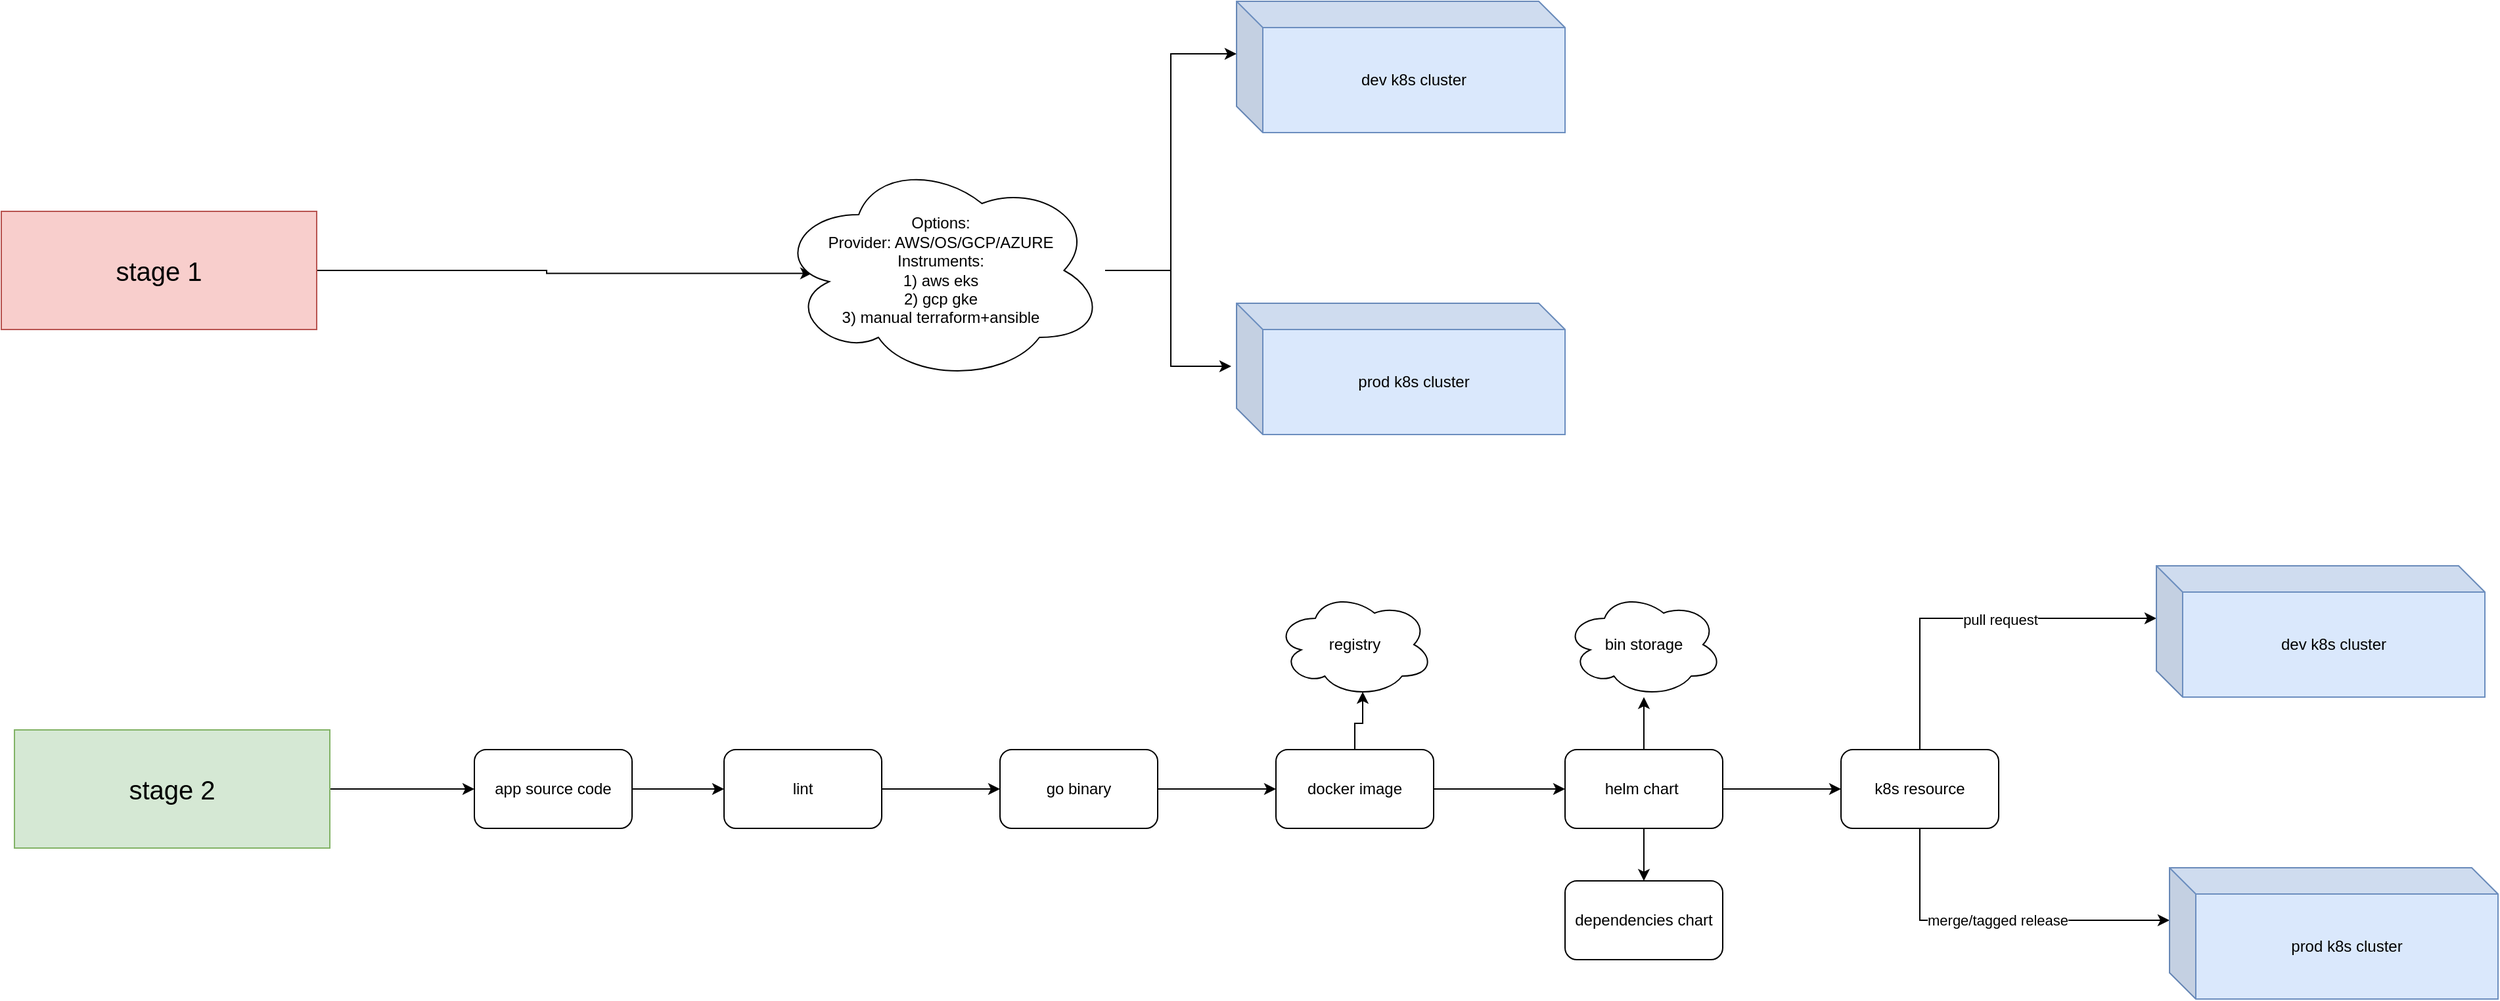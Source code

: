 <mxfile version="13.6.2"><diagram id="cjBUYAalS5kv9qtQgOAM" name="Page-1"><mxGraphModel dx="3332" dy="1023" grid="1" gridSize="10" guides="1" tooltips="1" connect="1" arrows="1" fold="1" page="1" pageScale="1" pageWidth="1600" pageHeight="900" math="0" shadow="0"><root><mxCell id="0"/><mxCell id="1" parent="0"/><mxCell id="nlqSin6MTP1n3uuzm-iK-6" style="edgeStyle=orthogonalEdgeStyle;rounded=0;orthogonalLoop=1;jettySize=auto;html=1;entryX=0.108;entryY=0.513;entryDx=0;entryDy=0;entryPerimeter=0;" edge="1" parent="1" source="nlqSin6MTP1n3uuzm-iK-1" target="nlqSin6MTP1n3uuzm-iK-5"><mxGeometry relative="1" as="geometry"/></mxCell><mxCell id="nlqSin6MTP1n3uuzm-iK-1" value="&lt;font style=&quot;font-size: 20px&quot;&gt;stage 1&lt;/font&gt;" style="rounded=0;whiteSpace=wrap;html=1;fillColor=#f8cecc;strokeColor=#b85450;" vertex="1" parent="1"><mxGeometry x="-140" y="240" width="240" height="90" as="geometry"/></mxCell><mxCell id="nlqSin6MTP1n3uuzm-iK-30" style="edgeStyle=orthogonalEdgeStyle;rounded=0;orthogonalLoop=1;jettySize=auto;html=1;entryX=0;entryY=0.5;entryDx=0;entryDy=0;" edge="1" parent="1" source="nlqSin6MTP1n3uuzm-iK-2" target="nlqSin6MTP1n3uuzm-iK-29"><mxGeometry relative="1" as="geometry"/></mxCell><mxCell id="nlqSin6MTP1n3uuzm-iK-2" value="&lt;font style=&quot;font-size: 20px&quot;&gt;stage 2&lt;/font&gt;" style="rounded=0;whiteSpace=wrap;html=1;fillColor=#d5e8d4;strokeColor=#82b366;" vertex="1" parent="1"><mxGeometry x="-130" y="635" width="240" height="90" as="geometry"/></mxCell><mxCell id="nlqSin6MTP1n3uuzm-iK-3" value="dev k8s cluster" style="shape=cube;whiteSpace=wrap;html=1;boundedLbl=1;backgroundOutline=1;darkOpacity=0.05;darkOpacity2=0.1;fillColor=#dae8fc;strokeColor=#6c8ebf;" vertex="1" parent="1"><mxGeometry x="800" y="80" width="250" height="100" as="geometry"/></mxCell><mxCell id="nlqSin6MTP1n3uuzm-iK-4" value="prod k8s cluster" style="shape=cube;whiteSpace=wrap;html=1;boundedLbl=1;backgroundOutline=1;darkOpacity=0.05;darkOpacity2=0.1;fillColor=#dae8fc;strokeColor=#6c8ebf;" vertex="1" parent="1"><mxGeometry x="800" y="310" width="250" height="100" as="geometry"/></mxCell><mxCell id="nlqSin6MTP1n3uuzm-iK-7" style="edgeStyle=orthogonalEdgeStyle;rounded=0;orthogonalLoop=1;jettySize=auto;html=1;entryX=0;entryY=0;entryDx=0;entryDy=40;entryPerimeter=0;" edge="1" parent="1" source="nlqSin6MTP1n3uuzm-iK-5" target="nlqSin6MTP1n3uuzm-iK-3"><mxGeometry relative="1" as="geometry"/></mxCell><mxCell id="nlqSin6MTP1n3uuzm-iK-8" style="edgeStyle=orthogonalEdgeStyle;rounded=0;orthogonalLoop=1;jettySize=auto;html=1;entryX=-0.016;entryY=0.48;entryDx=0;entryDy=0;entryPerimeter=0;" edge="1" parent="1" source="nlqSin6MTP1n3uuzm-iK-5" target="nlqSin6MTP1n3uuzm-iK-4"><mxGeometry relative="1" as="geometry"/></mxCell><mxCell id="nlqSin6MTP1n3uuzm-iK-5" value="Options:&lt;br&gt;Provider: AWS/OS/GCP/AZURE&lt;br&gt;Instruments:&lt;br&gt;1) aws eks&lt;br&gt;2) gcp gke&lt;br&gt;3) manual terraform+ansible" style="ellipse;shape=cloud;whiteSpace=wrap;html=1;" vertex="1" parent="1"><mxGeometry x="450" y="200" width="250" height="170" as="geometry"/></mxCell><mxCell id="nlqSin6MTP1n3uuzm-iK-18" style="edgeStyle=orthogonalEdgeStyle;rounded=0;orthogonalLoop=1;jettySize=auto;html=1;entryX=0;entryY=0.5;entryDx=0;entryDy=0;" edge="1" parent="1" source="nlqSin6MTP1n3uuzm-iK-9" target="nlqSin6MTP1n3uuzm-iK-10"><mxGeometry relative="1" as="geometry"/></mxCell><mxCell id="nlqSin6MTP1n3uuzm-iK-9" value="lint" style="rounded=1;whiteSpace=wrap;html=1;" vertex="1" parent="1"><mxGeometry x="410" y="650" width="120" height="60" as="geometry"/></mxCell><mxCell id="nlqSin6MTP1n3uuzm-iK-19" style="edgeStyle=orthogonalEdgeStyle;rounded=0;orthogonalLoop=1;jettySize=auto;html=1;entryX=0;entryY=0.5;entryDx=0;entryDy=0;" edge="1" parent="1" source="nlqSin6MTP1n3uuzm-iK-10" target="nlqSin6MTP1n3uuzm-iK-11"><mxGeometry relative="1" as="geometry"/></mxCell><mxCell id="nlqSin6MTP1n3uuzm-iK-10" value="go binary" style="rounded=1;whiteSpace=wrap;html=1;" vertex="1" parent="1"><mxGeometry x="620" y="650" width="120" height="60" as="geometry"/></mxCell><mxCell id="nlqSin6MTP1n3uuzm-iK-20" style="edgeStyle=orthogonalEdgeStyle;rounded=0;orthogonalLoop=1;jettySize=auto;html=1;entryX=0;entryY=0.5;entryDx=0;entryDy=0;" edge="1" parent="1" source="nlqSin6MTP1n3uuzm-iK-11" target="nlqSin6MTP1n3uuzm-iK-12"><mxGeometry relative="1" as="geometry"/></mxCell><mxCell id="nlqSin6MTP1n3uuzm-iK-34" style="edgeStyle=orthogonalEdgeStyle;rounded=0;orthogonalLoop=1;jettySize=auto;html=1;entryX=0.55;entryY=0.95;entryDx=0;entryDy=0;entryPerimeter=0;" edge="1" parent="1" source="nlqSin6MTP1n3uuzm-iK-11" target="nlqSin6MTP1n3uuzm-iK-33"><mxGeometry relative="1" as="geometry"/></mxCell><mxCell id="nlqSin6MTP1n3uuzm-iK-11" value="docker image" style="rounded=1;whiteSpace=wrap;html=1;" vertex="1" parent="1"><mxGeometry x="830" y="650" width="120" height="60" as="geometry"/></mxCell><mxCell id="nlqSin6MTP1n3uuzm-iK-21" style="edgeStyle=orthogonalEdgeStyle;rounded=0;orthogonalLoop=1;jettySize=auto;html=1;entryX=0.5;entryY=0;entryDx=0;entryDy=0;" edge="1" parent="1" source="nlqSin6MTP1n3uuzm-iK-12" target="nlqSin6MTP1n3uuzm-iK-13"><mxGeometry relative="1" as="geometry"/></mxCell><mxCell id="nlqSin6MTP1n3uuzm-iK-22" style="edgeStyle=orthogonalEdgeStyle;rounded=0;orthogonalLoop=1;jettySize=auto;html=1;" edge="1" parent="1" source="nlqSin6MTP1n3uuzm-iK-12" target="nlqSin6MTP1n3uuzm-iK-14"><mxGeometry relative="1" as="geometry"/></mxCell><mxCell id="nlqSin6MTP1n3uuzm-iK-36" style="edgeStyle=orthogonalEdgeStyle;rounded=0;orthogonalLoop=1;jettySize=auto;html=1;" edge="1" parent="1" source="nlqSin6MTP1n3uuzm-iK-12" target="nlqSin6MTP1n3uuzm-iK-35"><mxGeometry relative="1" as="geometry"/></mxCell><mxCell id="nlqSin6MTP1n3uuzm-iK-12" value="helm chart&amp;nbsp;" style="rounded=1;whiteSpace=wrap;html=1;" vertex="1" parent="1"><mxGeometry x="1050" y="650" width="120" height="60" as="geometry"/></mxCell><mxCell id="nlqSin6MTP1n3uuzm-iK-13" value="dependencies chart" style="rounded=1;whiteSpace=wrap;html=1;" vertex="1" parent="1"><mxGeometry x="1050" y="750" width="120" height="60" as="geometry"/></mxCell><mxCell id="nlqSin6MTP1n3uuzm-iK-23" style="edgeStyle=orthogonalEdgeStyle;rounded=0;orthogonalLoop=1;jettySize=auto;html=1;exitX=0.5;exitY=0;exitDx=0;exitDy=0;entryX=0;entryY=0;entryDx=0;entryDy=40;entryPerimeter=0;" edge="1" parent="1" source="nlqSin6MTP1n3uuzm-iK-14" target="nlqSin6MTP1n3uuzm-iK-15"><mxGeometry relative="1" as="geometry"/></mxCell><mxCell id="nlqSin6MTP1n3uuzm-iK-24" value="pull request" style="edgeLabel;html=1;align=center;verticalAlign=middle;resizable=0;points=[];" vertex="1" connectable="0" parent="nlqSin6MTP1n3uuzm-iK-23"><mxGeometry x="0.15" y="-1" relative="1" as="geometry"><mxPoint as="offset"/></mxGeometry></mxCell><mxCell id="nlqSin6MTP1n3uuzm-iK-27" style="edgeStyle=orthogonalEdgeStyle;rounded=0;orthogonalLoop=1;jettySize=auto;html=1;entryX=0;entryY=0;entryDx=0;entryDy=40;entryPerimeter=0;" edge="1" parent="1" source="nlqSin6MTP1n3uuzm-iK-14" target="nlqSin6MTP1n3uuzm-iK-16"><mxGeometry relative="1" as="geometry"><Array as="points"><mxPoint x="1320" y="780"/></Array></mxGeometry></mxCell><mxCell id="nlqSin6MTP1n3uuzm-iK-28" value="merge/tagged release" style="edgeLabel;html=1;align=center;verticalAlign=middle;resizable=0;points=[];" vertex="1" connectable="0" parent="nlqSin6MTP1n3uuzm-iK-27"><mxGeometry x="-0.008" relative="1" as="geometry"><mxPoint as="offset"/></mxGeometry></mxCell><mxCell id="nlqSin6MTP1n3uuzm-iK-14" value="k8s resource" style="rounded=1;whiteSpace=wrap;html=1;" vertex="1" parent="1"><mxGeometry x="1260" y="650" width="120" height="60" as="geometry"/></mxCell><mxCell id="nlqSin6MTP1n3uuzm-iK-15" value="dev k8s cluster" style="shape=cube;whiteSpace=wrap;html=1;boundedLbl=1;backgroundOutline=1;darkOpacity=0.05;darkOpacity2=0.1;fillColor=#dae8fc;strokeColor=#6c8ebf;" vertex="1" parent="1"><mxGeometry x="1500" y="510" width="250" height="100" as="geometry"/></mxCell><mxCell id="nlqSin6MTP1n3uuzm-iK-16" value="prod k8s cluster" style="shape=cube;whiteSpace=wrap;html=1;boundedLbl=1;backgroundOutline=1;darkOpacity=0.05;darkOpacity2=0.1;fillColor=#dae8fc;strokeColor=#6c8ebf;" vertex="1" parent="1"><mxGeometry x="1510" y="740" width="250" height="100" as="geometry"/></mxCell><mxCell id="nlqSin6MTP1n3uuzm-iK-31" style="edgeStyle=orthogonalEdgeStyle;rounded=0;orthogonalLoop=1;jettySize=auto;html=1;entryX=0;entryY=0.5;entryDx=0;entryDy=0;" edge="1" parent="1" source="nlqSin6MTP1n3uuzm-iK-29" target="nlqSin6MTP1n3uuzm-iK-9"><mxGeometry relative="1" as="geometry"/></mxCell><mxCell id="nlqSin6MTP1n3uuzm-iK-29" value="app source code" style="rounded=1;whiteSpace=wrap;html=1;" vertex="1" parent="1"><mxGeometry x="220" y="650" width="120" height="60" as="geometry"/></mxCell><mxCell id="nlqSin6MTP1n3uuzm-iK-33" value="registry&lt;br&gt;" style="ellipse;shape=cloud;whiteSpace=wrap;html=1;" vertex="1" parent="1"><mxGeometry x="830" y="530" width="120" height="80" as="geometry"/></mxCell><mxCell id="nlqSin6MTP1n3uuzm-iK-35" value="bin storage" style="ellipse;shape=cloud;whiteSpace=wrap;html=1;" vertex="1" parent="1"><mxGeometry x="1050" y="530" width="120" height="80" as="geometry"/></mxCell></root></mxGraphModel></diagram></mxfile>